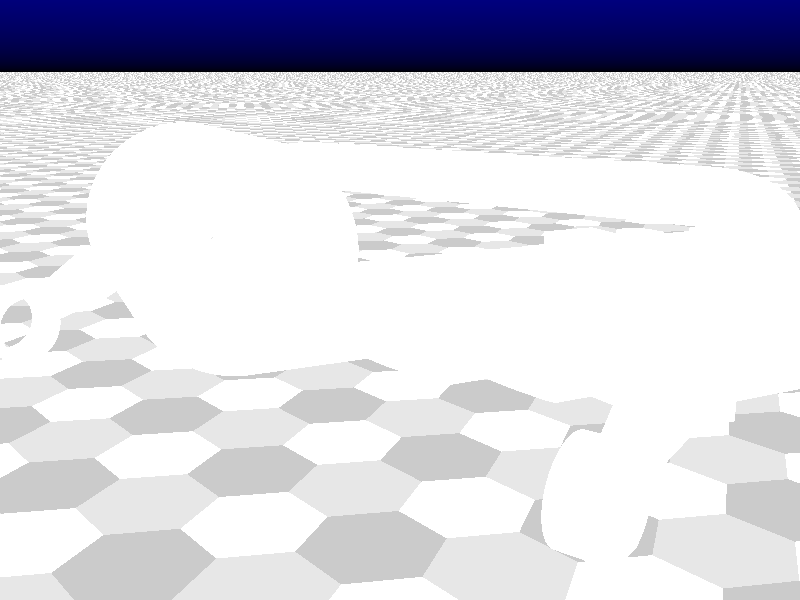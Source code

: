 /* OVAKO.POV - Jousia yms. */

#include "colors.inc"

camera {
  location <1.5,3.0,-5.5>
  direction <0,0,1.5>
  right <1.333,0,0>
  look_at <1,1.6,0>
}

light_source { <5,10,-5> color rgb<0.2,0.8,1>
  spotlight
  point_at <1.0,0,0>
  radius 20
  falloff 30
  tightness 10
}

light_source { <0,20,0> color rgb<1,1,0.8>
  spotlight
  point_at <0,0,0>
  radius 25
  falloff 35
  tightness 10
}

sphere { <0,0,0> 1
  pigment { gradient y
    color_map {
      [ 0 color Black ] [ 0.35 color rgb<0,0,1> ] [ 1.0 color White ]
    }
  }
  finish { ambient 0.7 diffuse 0 }
  scale 10000
}

#declare Metalli =  texture {
  pigment { color White }
  normal { bumps 0.20 scale 0.015 }
  finish { reflection 0.5 diffuse 0.5 phong 1 metallic }
}

#declare Metalli2 =  texture {
  pigment { color White }
  finish { reflection 0.5 diffuse 0.5 phong 1 metallic }
}

plane { y,0
  pigment { hexagon
    color White color Gray80 color Gray60 }
  finish { diffuse 0.3 ambient 0 reflection 0.7 metallic phong 1 }
  scale 0.5 rotate y*45
}

#declare Palkki1 = difference {
  box { <-1,-0.15,0>, <1,0.15,10> }
  plane { y,0 rotate z*45 translate 1.08*x }
  plane { -y,0 rotate z*-45 translate 1.08*x }
  plane { -y,0 rotate z*45 translate -1.08*x }
  plane { y,0 rotate z*-45 translate -1.08*x }
  bounded_by { box { <-1.01,-0.16,-0.01>, <1.01,0.16,10.1> } }
  translate y*0.15
}

#declare Palkki2 = difference {
  object { Palkki1 }
  plane { y,0 rotate x*25 translate z*1.0 }
}

#declare JousiHolkki = difference {
  cylinder { <-1,0,0>, <1,0,0>, 1 }
  cylinder { <-1.01,0,0>, <1.01,0,0>, 0.5 }
  torus { 0.75 0.12 scale <1,0.2,1> rotate z*90 translate 1.0*x }
  torus { 0.75 0.12 scale <1,0.2,1> rotate z*90 translate -1.0*x }
  texture { Metalli2 }
}

#declare Jousi1 = union {
  intersection {
    difference {
      cylinder { <-1,0,0>, <1,0,0>, 0.8 }
      cylinder { <-1.01,0,0>, <1.01,0,0>, 0.5 }
      box { <-1.01,-0.8,0>, <1.01,-0.40,1.0> }
      cone { <0,0,0>, 0, <2,0,0>, 2 translate x*0.43 }
      cone { <0,0,0>, 0, <-2,0,0>, 2 translate x*-0.43 }
    }
    cone { <-2,0,0>, 4, <2,0,0>, 0 translate -0.27*x }
    cone { <-2,0,0>, 0, <2,0,0>, 4 translate 0.27*x }
    translate y*-0.2
  }
  object { JousiHolkki scale <0.85,0.5,0.5> translate <0,-0.2,0> }
  object { Palkki1 translate -1.0*y }
  object { Palkki2 translate <0,-1.3,0.5> }
  object { Palkki2 translate <0,-1.6,1.5> }
  object { Palkki2 translate <0,-1.9,2.5> }
  difference {
    box { <-1.1,-2.0,3.7>, <1.1,-0.6,4.3> }
    box { <-1.0,-1.9,3.69>, <1.0,-0.7,4.31> }
  }
  cylinder { <0,-0.6,4.0>, <0,-0.45,4.0>,0.2 }
  translate y*1.0
  bounded_by { box { <-1.1,-1.0,-1.0>, <1.1,2.0,10.0> } }
  texture { Metalli }
}

#declare Holkki = difference {
  union {
    cone { <0,0,0>, 0.3, <0,0,1.0>, 0.15 }
    cylinder { <-0.2,0,1.0>, <0.2,0,1.0>, 0.4 }
  }
  cylinder { <-0.4,0,1.0>, <0.4,0,1.0>, 0.3 }
}

#declare Vakaaja = union {
  cylinder { <-2.6,0,0>, <2.6,0,0>, 0.3 }
  cylinder { <-3.4,0,0.8>, <-3.4,0,3.2>, 0.3 }
  cylinder { <3.4,0,0.8>, <3.4,0,3.2>, 0.3 }
  intersection {
    torus { 0.8 0.3 } box { <-2,-2,-2>, <0,2,0> }
    translate <-2.6,0,0.8>
  }
  intersection {
    torus { 0.8 0.3 } box { <0,-2,-2>, <2,2,0> }
    translate <2.6,0,0.8>
  }
  object { Holkki translate <-3.4,0,3.2> }
  object { Holkki translate <3.4,0,3.2> }
  texture { Metalli2 }
  bounded_by { box { <-4.6,-0.5,-0.4>, <4.6,0.5,4.7> } }
}

object { Vakaaja
  rotate x*20 rotate y*212
  translate <1.5,1.8,5.0>
}

object { Jousi1 rotate y*60 translate <-0.5,1,1.0>  }

